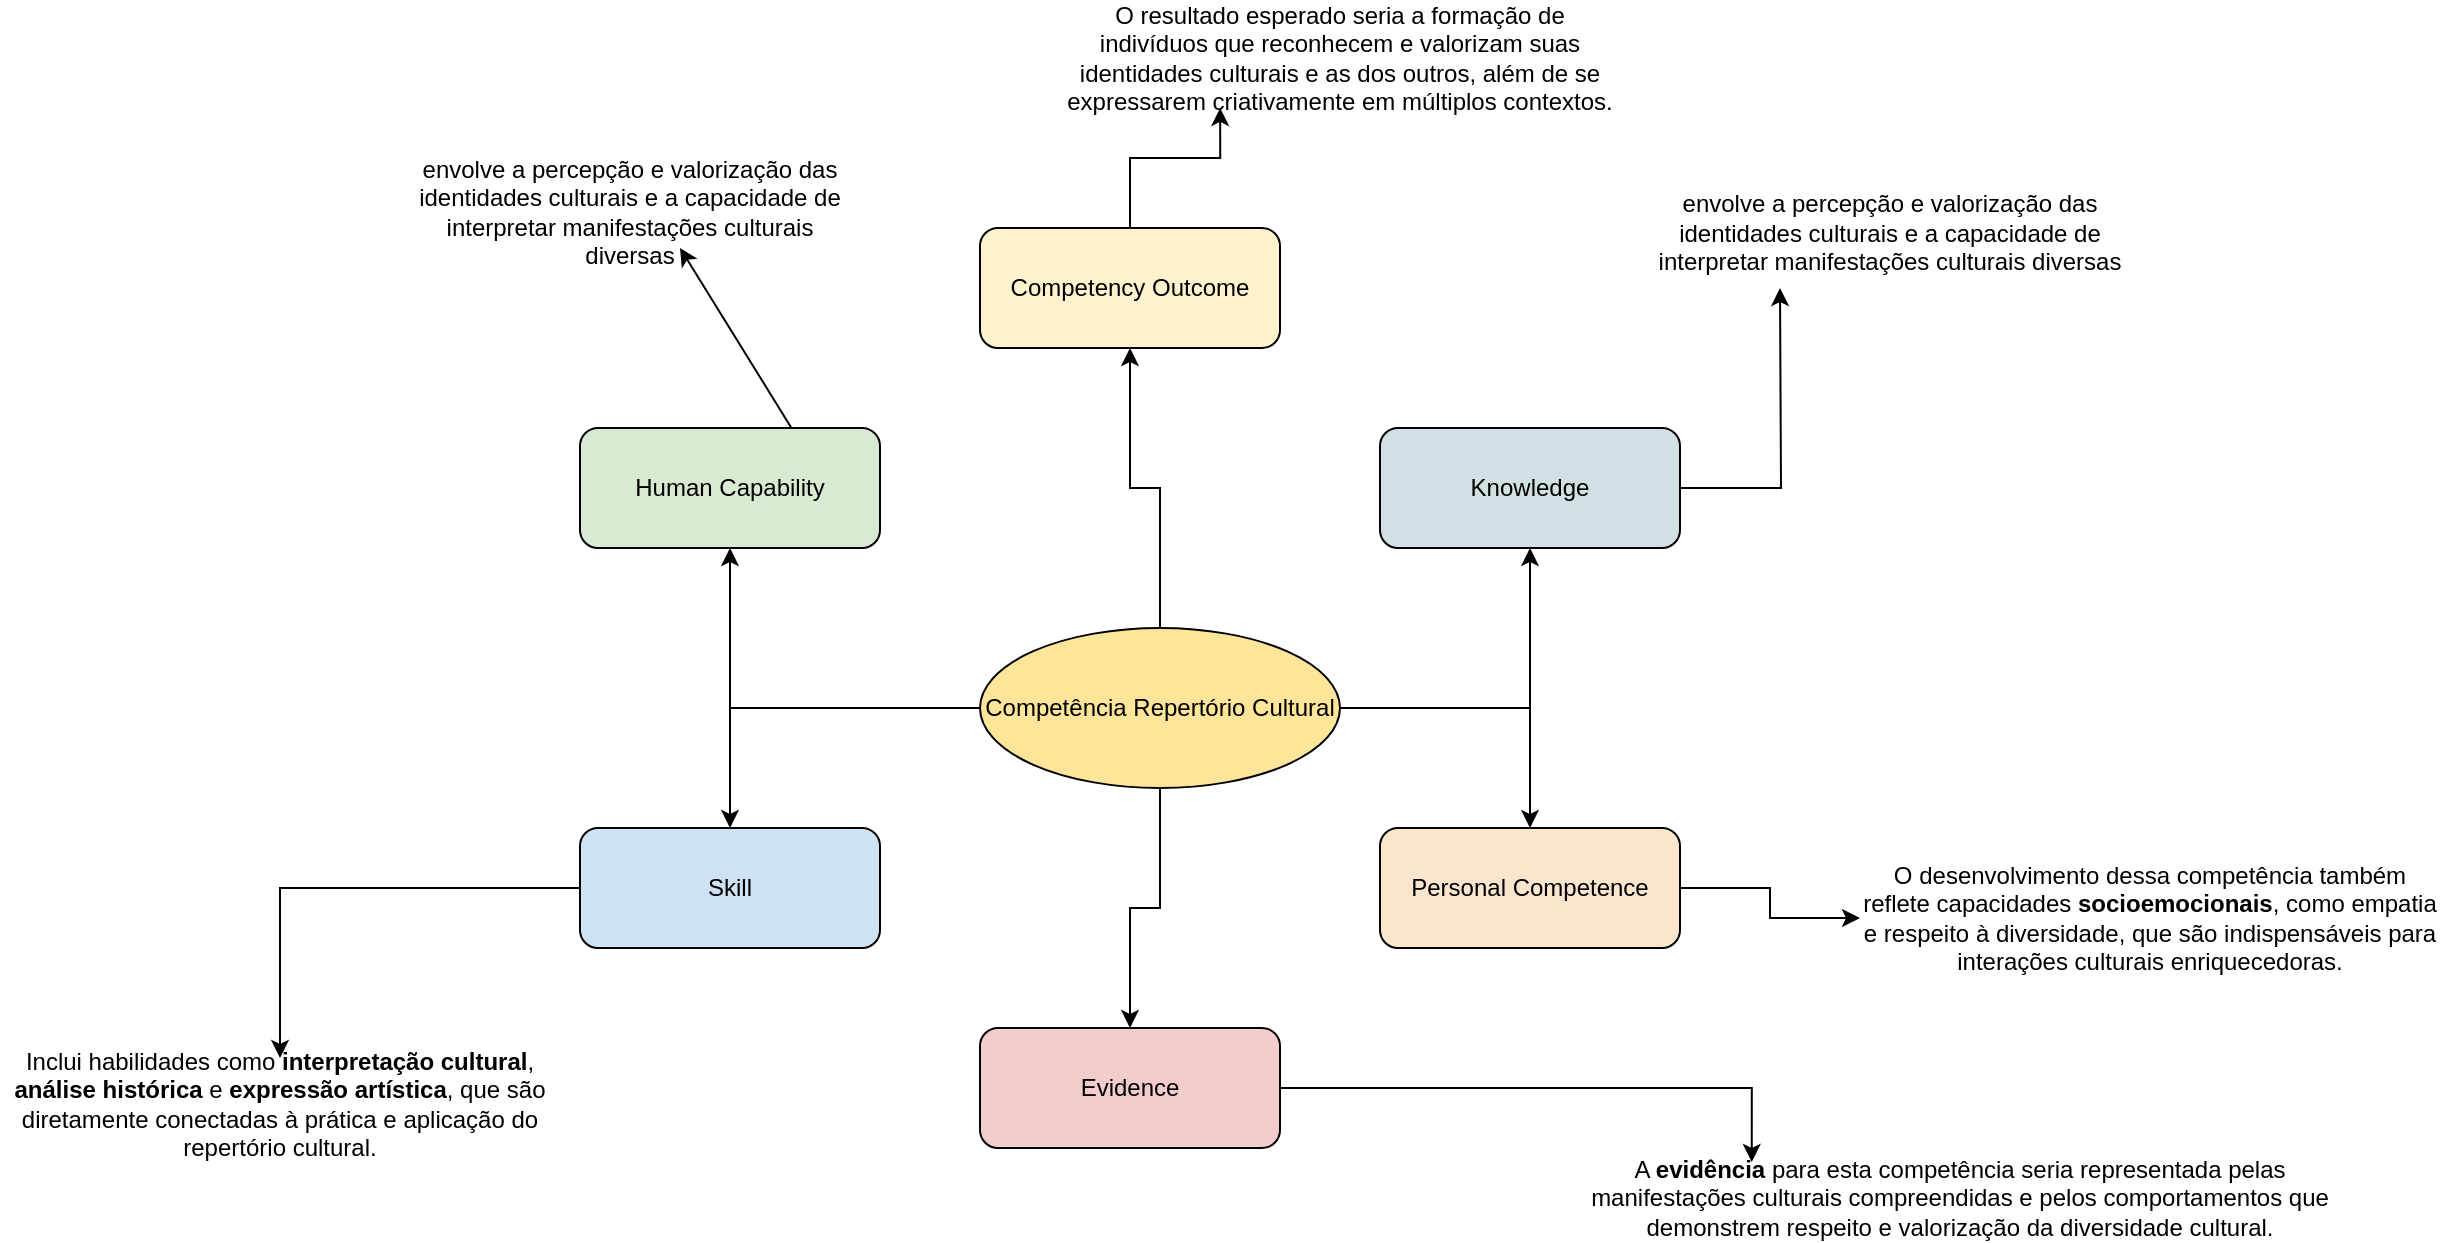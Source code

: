 <mxfile version="25.0.3">
  <diagram name="Competência Repertório Cultural" id="sjTogc_G7fZHjcXhRgve">
    <mxGraphModel dx="2181" dy="1727" grid="1" gridSize="10" guides="1" tooltips="1" connect="1" arrows="1" fold="1" page="1" pageScale="1" pageWidth="827" pageHeight="1169" math="0" shadow="0">
      <root>
        <mxCell id="0" />
        <mxCell id="1" parent="0" />
        <mxCell id="l5BnNqHDkTpnDWXbsolF-1" value="Competência Repertório Cultural" style="ellipse;whiteSpace=wrap;html=1;fillColor=#FFE599;" vertex="1" parent="1">
          <mxGeometry x="300" y="300" width="180" height="80" as="geometry" />
        </mxCell>
        <mxCell id="l5BnNqHDkTpnDWXbsolF-2" value="Human Capability" style="rounded=1;whiteSpace=wrap;html=1;fillColor=#D9EAD3;" vertex="1" parent="1">
          <mxGeometry x="100" y="200" width="150" height="60" as="geometry" />
        </mxCell>
        <mxCell id="l5BnNqHDkTpnDWXbsolF-22" style="edgeStyle=orthogonalEdgeStyle;rounded=0;orthogonalLoop=1;jettySize=auto;html=1;" edge="1" parent="1" source="l5BnNqHDkTpnDWXbsolF-3">
          <mxGeometry relative="1" as="geometry">
            <mxPoint x="700" y="130" as="targetPoint" />
          </mxGeometry>
        </mxCell>
        <mxCell id="l5BnNqHDkTpnDWXbsolF-3" value="Knowledge" style="rounded=1;whiteSpace=wrap;html=1;fillColor=#D0E0E3;" vertex="1" parent="1">
          <mxGeometry x="500" y="200" width="150" height="60" as="geometry" />
        </mxCell>
        <mxCell id="l5BnNqHDkTpnDWXbsolF-24" style="edgeStyle=orthogonalEdgeStyle;rounded=0;orthogonalLoop=1;jettySize=auto;html=1;" edge="1" parent="1" source="l5BnNqHDkTpnDWXbsolF-4" target="l5BnNqHDkTpnDWXbsolF-23">
          <mxGeometry relative="1" as="geometry" />
        </mxCell>
        <mxCell id="l5BnNqHDkTpnDWXbsolF-4" value="Skill" style="rounded=1;whiteSpace=wrap;html=1;fillColor=#CFE2F3;" vertex="1" parent="1">
          <mxGeometry x="100" y="400" width="150" height="60" as="geometry" />
        </mxCell>
        <mxCell id="l5BnNqHDkTpnDWXbsolF-27" style="edgeStyle=orthogonalEdgeStyle;rounded=0;orthogonalLoop=1;jettySize=auto;html=1;" edge="1" parent="1" source="l5BnNqHDkTpnDWXbsolF-5" target="l5BnNqHDkTpnDWXbsolF-26">
          <mxGeometry relative="1" as="geometry" />
        </mxCell>
        <mxCell id="l5BnNqHDkTpnDWXbsolF-5" value="Personal Competence" style="rounded=1;whiteSpace=wrap;html=1;fillColor=#FCE5CD;" vertex="1" parent="1">
          <mxGeometry x="500" y="400" width="150" height="60" as="geometry" />
        </mxCell>
        <mxCell id="l5BnNqHDkTpnDWXbsolF-6" value="Evidence" style="rounded=1;whiteSpace=wrap;html=1;fillColor=#F4CCCC;" vertex="1" parent="1">
          <mxGeometry x="300" y="500" width="150" height="60" as="geometry" />
        </mxCell>
        <mxCell id="l5BnNqHDkTpnDWXbsolF-7" value="Competency Outcome" style="rounded=1;whiteSpace=wrap;html=1;fillColor=#FFF2CC;" vertex="1" parent="1">
          <mxGeometry x="300" y="100" width="150" height="60" as="geometry" />
        </mxCell>
        <mxCell id="l5BnNqHDkTpnDWXbsolF-8" style="edgeStyle=orthogonalEdgeStyle;rounded=0;orthogonalLoop=1;" edge="1" parent="1" source="l5BnNqHDkTpnDWXbsolF-1" target="l5BnNqHDkTpnDWXbsolF-2">
          <mxGeometry relative="1" as="geometry" />
        </mxCell>
        <mxCell id="l5BnNqHDkTpnDWXbsolF-9" style="edgeStyle=orthogonalEdgeStyle;rounded=0;orthogonalLoop=1;" edge="1" parent="1" source="l5BnNqHDkTpnDWXbsolF-1" target="l5BnNqHDkTpnDWXbsolF-3">
          <mxGeometry relative="1" as="geometry" />
        </mxCell>
        <mxCell id="l5BnNqHDkTpnDWXbsolF-10" style="edgeStyle=orthogonalEdgeStyle;rounded=0;orthogonalLoop=1;" edge="1" parent="1" source="l5BnNqHDkTpnDWXbsolF-1" target="l5BnNqHDkTpnDWXbsolF-4">
          <mxGeometry relative="1" as="geometry" />
        </mxCell>
        <mxCell id="l5BnNqHDkTpnDWXbsolF-11" style="edgeStyle=orthogonalEdgeStyle;rounded=0;orthogonalLoop=1;" edge="1" parent="1" source="l5BnNqHDkTpnDWXbsolF-1" target="l5BnNqHDkTpnDWXbsolF-5">
          <mxGeometry relative="1" as="geometry" />
        </mxCell>
        <mxCell id="l5BnNqHDkTpnDWXbsolF-12" style="edgeStyle=orthogonalEdgeStyle;rounded=0;orthogonalLoop=1;" edge="1" parent="1" source="l5BnNqHDkTpnDWXbsolF-1" target="l5BnNqHDkTpnDWXbsolF-6">
          <mxGeometry relative="1" as="geometry" />
        </mxCell>
        <mxCell id="l5BnNqHDkTpnDWXbsolF-13" style="edgeStyle=orthogonalEdgeStyle;rounded=0;orthogonalLoop=1;" edge="1" parent="1" source="l5BnNqHDkTpnDWXbsolF-1" target="l5BnNqHDkTpnDWXbsolF-7">
          <mxGeometry relative="1" as="geometry" />
        </mxCell>
        <mxCell id="l5BnNqHDkTpnDWXbsolF-17" value="&lt;br&gt;&lt;div&gt;&lt;span style=&quot;text-align: left;&quot;&gt;envolve a percepção e valorização das identidades culturais e a capacidade de interpretar manifestações culturais diversas&lt;/span&gt;&lt;/div&gt;" style="text;html=1;align=center;verticalAlign=middle;whiteSpace=wrap;rounded=0;" vertex="1" parent="1">
          <mxGeometry x="10" y="70" width="230" height="30" as="geometry" />
        </mxCell>
        <mxCell id="l5BnNqHDkTpnDWXbsolF-20" value="" style="endArrow=classic;html=1;rounded=0;" edge="1" parent="1">
          <mxGeometry width="50" height="50" relative="1" as="geometry">
            <mxPoint x="205.71" y="200" as="sourcePoint" />
            <mxPoint x="149.996" y="110" as="targetPoint" />
          </mxGeometry>
        </mxCell>
        <mxCell id="l5BnNqHDkTpnDWXbsolF-21" value="&lt;br&gt;&lt;div&gt;&lt;span style=&quot;text-align: left;&quot;&gt;envolve a percepção e valorização das identidades culturais e a capacidade de interpretar manifestações culturais diversas&lt;/span&gt;&lt;/div&gt;" style="text;html=1;align=center;verticalAlign=middle;whiteSpace=wrap;rounded=0;" vertex="1" parent="1">
          <mxGeometry x="630" y="80" width="250" height="30" as="geometry" />
        </mxCell>
        <mxCell id="l5BnNqHDkTpnDWXbsolF-23" value="Inclui habilidades como &lt;strong&gt;interpretação cultural&lt;/strong&gt;, &lt;strong&gt;análise histórica&lt;/strong&gt; e &lt;strong&gt;expressão artística&lt;/strong&gt;, que são diretamente conectadas à prática e aplicação do repertório cultural." style="text;html=1;align=center;verticalAlign=middle;whiteSpace=wrap;rounded=0;" vertex="1" parent="1">
          <mxGeometry x="-190" y="515" width="280" height="45" as="geometry" />
        </mxCell>
        <mxCell id="l5BnNqHDkTpnDWXbsolF-26" value="O desenvolvimento dessa competência também reflete capacidades &lt;strong&gt;socioemocionais&lt;/strong&gt;, como empatia e respeito à diversidade, que são indispensáveis para interações culturais enriquecedoras." style="text;html=1;align=center;verticalAlign=middle;whiteSpace=wrap;rounded=0;" vertex="1" parent="1">
          <mxGeometry x="740" y="420" width="290" height="50" as="geometry" />
        </mxCell>
        <mxCell id="l5BnNqHDkTpnDWXbsolF-28" value="A &lt;strong&gt;evidência&lt;/strong&gt; para esta competência seria representada pelas manifestações culturais compreendidas e pelos comportamentos que demonstrem respeito e valorização da diversidade cultural." style="text;html=1;align=center;verticalAlign=middle;whiteSpace=wrap;rounded=0;" vertex="1" parent="1">
          <mxGeometry x="600" y="570" width="380" height="30" as="geometry" />
        </mxCell>
        <mxCell id="l5BnNqHDkTpnDWXbsolF-29" style="edgeStyle=orthogonalEdgeStyle;rounded=0;orthogonalLoop=1;jettySize=auto;html=1;entryX=0.226;entryY=-0.1;entryDx=0;entryDy=0;entryPerimeter=0;" edge="1" parent="1" source="l5BnNqHDkTpnDWXbsolF-6" target="l5BnNqHDkTpnDWXbsolF-28">
          <mxGeometry relative="1" as="geometry" />
        </mxCell>
        <mxCell id="l5BnNqHDkTpnDWXbsolF-30" value="O resultado esperado seria a formação de indivíduos que reconhecem e valorizam suas identidades culturais e as dos outros, além de se expressarem criativamente em múltiplos contextos." style="text;html=1;align=center;verticalAlign=middle;whiteSpace=wrap;rounded=0;" vertex="1" parent="1">
          <mxGeometry x="340" width="280" height="30" as="geometry" />
        </mxCell>
        <mxCell id="l5BnNqHDkTpnDWXbsolF-31" style="edgeStyle=orthogonalEdgeStyle;rounded=0;orthogonalLoop=1;jettySize=auto;html=1;entryX=0.286;entryY=1.333;entryDx=0;entryDy=0;entryPerimeter=0;" edge="1" parent="1" source="l5BnNqHDkTpnDWXbsolF-7" target="l5BnNqHDkTpnDWXbsolF-30">
          <mxGeometry relative="1" as="geometry" />
        </mxCell>
      </root>
    </mxGraphModel>
  </diagram>
</mxfile>
